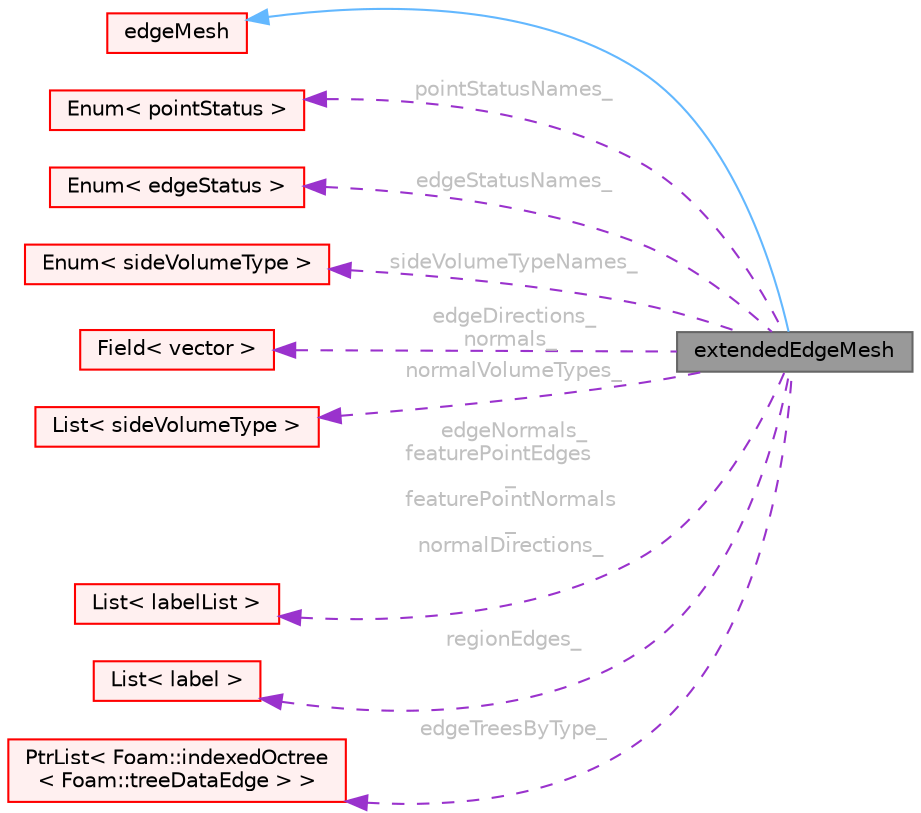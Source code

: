 digraph "extendedEdgeMesh"
{
 // LATEX_PDF_SIZE
  bgcolor="transparent";
  edge [fontname=Helvetica,fontsize=10,labelfontname=Helvetica,labelfontsize=10];
  node [fontname=Helvetica,fontsize=10,shape=box,height=0.2,width=0.4];
  rankdir="LR";
  Node1 [id="Node000001",label="extendedEdgeMesh",height=0.2,width=0.4,color="gray40", fillcolor="grey60", style="filled", fontcolor="black",tooltip="Description of feature edges and points."];
  Node2 -> Node1 [id="edge1_Node000001_Node000002",dir="back",color="steelblue1",style="solid",tooltip=" "];
  Node2 [id="Node000002",label="edgeMesh",height=0.2,width=0.4,color="red", fillcolor="#FFF0F0", style="filled",URL="$classFoam_1_1edgeMesh.html",tooltip="Mesh data needed to do the Finite Area discretisation."];
  Node40 -> Node1 [id="edge2_Node000001_Node000040",dir="back",color="darkorchid3",style="dashed",tooltip=" ",label=" pointStatusNames_",fontcolor="grey" ];
  Node40 [id="Node000040",label="Enum\< pointStatus \>",height=0.2,width=0.4,color="red", fillcolor="#FFF0F0", style="filled",URL="$classFoam_1_1Enum.html",tooltip=" "];
  Node41 -> Node1 [id="edge3_Node000001_Node000041",dir="back",color="darkorchid3",style="dashed",tooltip=" ",label=" edgeStatusNames_",fontcolor="grey" ];
  Node41 [id="Node000041",label="Enum\< edgeStatus \>",height=0.2,width=0.4,color="red", fillcolor="#FFF0F0", style="filled",URL="$classFoam_1_1Enum.html",tooltip=" "];
  Node42 -> Node1 [id="edge4_Node000001_Node000042",dir="back",color="darkorchid3",style="dashed",tooltip=" ",label=" sideVolumeTypeNames_",fontcolor="grey" ];
  Node42 [id="Node000042",label="Enum\< sideVolumeType \>",height=0.2,width=0.4,color="red", fillcolor="#FFF0F0", style="filled",URL="$classFoam_1_1Enum.html",tooltip=" "];
  Node43 -> Node1 [id="edge5_Node000001_Node000043",dir="back",color="darkorchid3",style="dashed",tooltip=" ",label=" edgeDirections_\nnormals_",fontcolor="grey" ];
  Node43 [id="Node000043",label="Field\< vector \>",height=0.2,width=0.4,color="red", fillcolor="#FFF0F0", style="filled",URL="$classFoam_1_1Field.html",tooltip=" "];
  Node52 -> Node1 [id="edge6_Node000001_Node000052",dir="back",color="darkorchid3",style="dashed",tooltip=" ",label=" normalVolumeTypes_",fontcolor="grey" ];
  Node52 [id="Node000052",label="List\< sideVolumeType \>",height=0.2,width=0.4,color="red", fillcolor="#FFF0F0", style="filled",URL="$classFoam_1_1List.html",tooltip=" "];
  Node54 -> Node1 [id="edge7_Node000001_Node000054",dir="back",color="darkorchid3",style="dashed",tooltip=" ",label=" edgeNormals_\nfeaturePointEdges\l_\nfeaturePointNormals\l_\nnormalDirections_",fontcolor="grey" ];
  Node54 [id="Node000054",label="List\< labelList \>",height=0.2,width=0.4,color="red", fillcolor="#FFF0F0", style="filled",URL="$classFoam_1_1List.html",tooltip=" "];
  Node56 -> Node1 [id="edge8_Node000001_Node000056",dir="back",color="darkorchid3",style="dashed",tooltip=" ",label=" regionEdges_",fontcolor="grey" ];
  Node56 [id="Node000056",label="List\< label \>",height=0.2,width=0.4,color="red", fillcolor="#FFF0F0", style="filled",URL="$classFoam_1_1List.html",tooltip=" "];
  Node58 -> Node1 [id="edge9_Node000001_Node000058",dir="back",color="darkorchid3",style="dashed",tooltip=" ",label=" edgeTreesByType_",fontcolor="grey" ];
  Node58 [id="Node000058",label="PtrList\< Foam::indexedOctree\l\< Foam::treeDataEdge \> \>",height=0.2,width=0.4,color="red", fillcolor="#FFF0F0", style="filled",URL="$classFoam_1_1PtrList.html",tooltip=" "];
}
